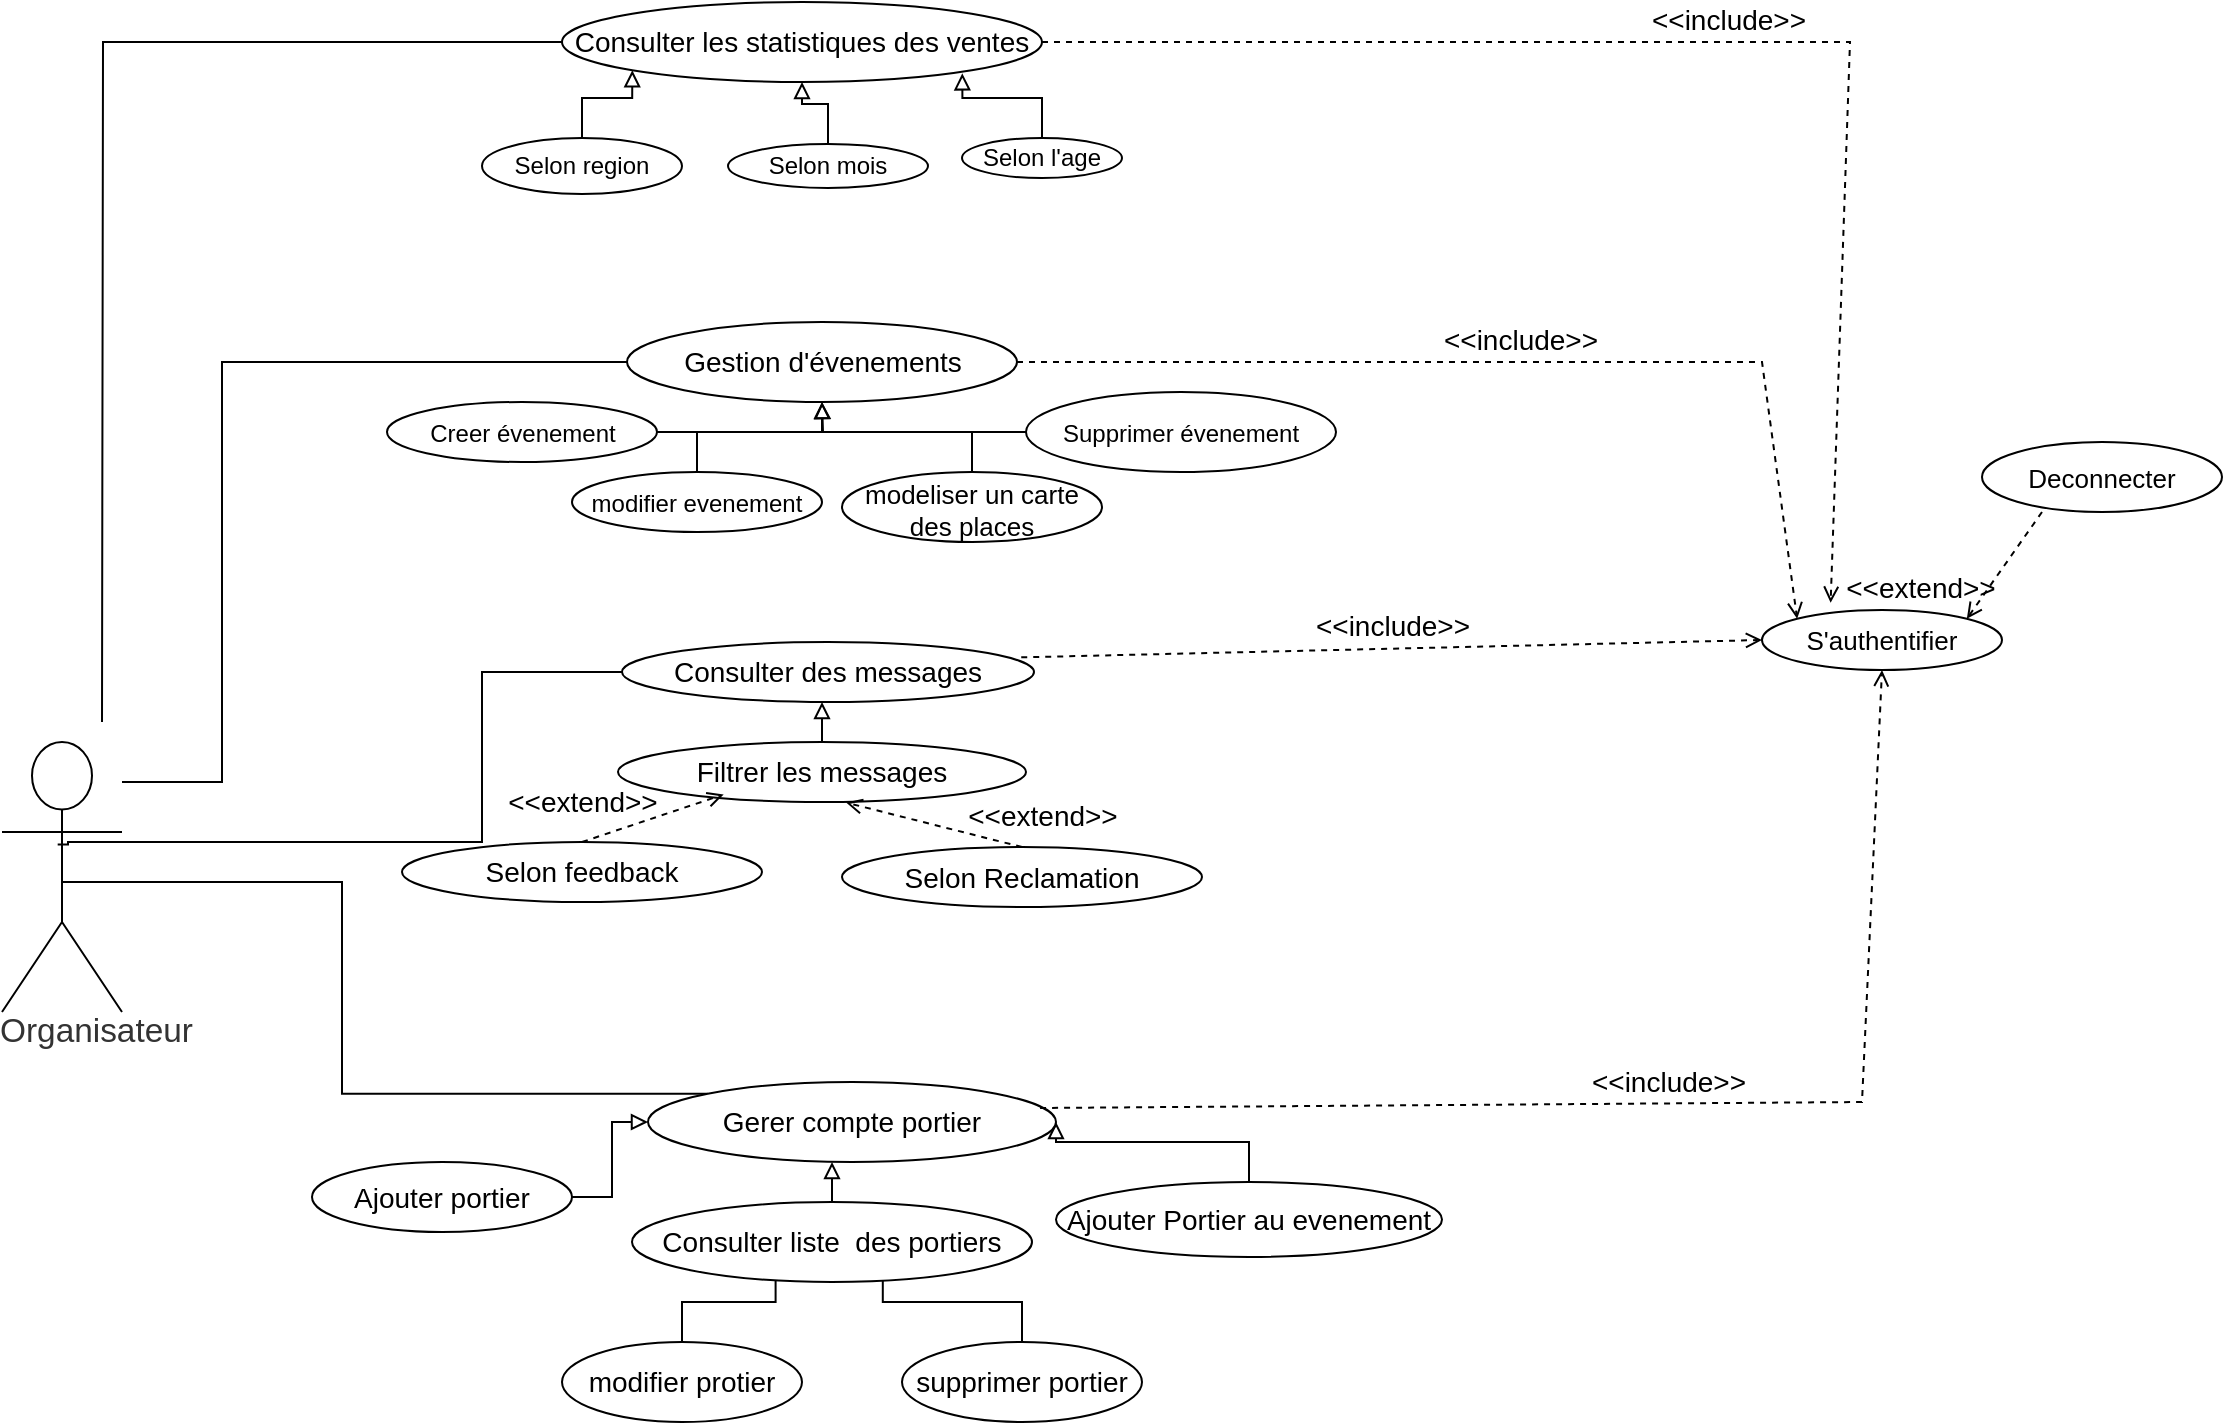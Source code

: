 <mxfile version="20.8.16" type="github">
  <diagram name="Page-1" id="tvrXYWguxjk-g5KQNEeY">
    <mxGraphModel dx="1105" dy="558" grid="1" gridSize="10" guides="1" tooltips="1" connect="1" arrows="1" fold="1" page="1" pageScale="1" pageWidth="1169" pageHeight="827" math="0" shadow="0">
      <root>
        <mxCell id="0" />
        <mxCell id="1" parent="0" />
        <mxCell id="I1212vl05lIgOYmDwrLI-3" value="&lt;div&gt;Organisateur&lt;/div&gt;&lt;div&gt;&lt;br&gt;&lt;/div&gt;" style="html=1;overflow=block;blockSpacing=1;shape=umlActor;labelPosition=center;verticalLabelPosition=bottom;verticalAlign=top;whiteSpace=nowrap;fontSize=16.7;fontColor=#333333;align=center;spacing=0;strokeColor=#000000;strokeOpacity=100;rounded=1;absoluteArcSize=1;arcSize=9;strokeWidth=1;lucidId=wAitfE4UTxwo;" parent="1" vertex="1">
          <mxGeometry x="40" y="450" width="60" height="135" as="geometry" />
        </mxCell>
        <mxCell id="6kgnM06NobJMtCzkACtN-20" style="edgeStyle=orthogonalEdgeStyle;rounded=0;orthogonalLoop=1;jettySize=auto;html=1;exitX=0;exitY=0.5;exitDx=0;exitDy=0;fontSize=14;endArrow=none;endFill=0;" parent="1" source="I1212vl05lIgOYmDwrLI-4" edge="1">
          <mxGeometry relative="1" as="geometry">
            <mxPoint x="90" y="440" as="targetPoint" />
          </mxGeometry>
        </mxCell>
        <mxCell id="I1212vl05lIgOYmDwrLI-4" value="&lt;font style=&quot;font-size: 14px;&quot;&gt;Consulter les statistiques des ventes &lt;/font&gt;" style="html=1;overflow=block;blockSpacing=1;whiteSpace=wrap;ellipse;fontSize=13;spacing=3.8;strokeColor=#000000;strokeOpacity=100;rounded=1;absoluteArcSize=1;arcSize=9;strokeWidth=1;lucidId=.BitsejxpJ_f;" parent="1" vertex="1">
          <mxGeometry x="320" y="80" width="240" height="40" as="geometry" />
        </mxCell>
        <mxCell id="I1212vl05lIgOYmDwrLI-6" value="&lt;font style=&quot;font-size: 14px;&quot;&gt;Gestion d&#39;évenements&lt;/font&gt;" style="html=1;overflow=block;blockSpacing=1;whiteSpace=wrap;ellipse;fontSize=13;spacing=3.8;strokeColor=#000000;strokeOpacity=100;rounded=1;absoluteArcSize=1;arcSize=9;strokeWidth=1;lucidId=.BitsejxpJ_f;" parent="1" vertex="1">
          <mxGeometry x="352.5" y="240" width="195" height="40" as="geometry" />
        </mxCell>
        <mxCell id="6kgnM06NobJMtCzkACtN-29" style="edgeStyle=orthogonalEdgeStyle;rounded=0;orthogonalLoop=1;jettySize=auto;html=1;exitX=1;exitY=0.5;exitDx=0;exitDy=0;fontSize=14;endArrow=none;endFill=0;" parent="1" source="I1212vl05lIgOYmDwrLI-8" edge="1">
          <mxGeometry relative="1" as="geometry">
            <Array as="points">
              <mxPoint x="450" y="295" />
            </Array>
            <mxPoint x="450" y="290" as="targetPoint" />
          </mxGeometry>
        </mxCell>
        <mxCell id="I1212vl05lIgOYmDwrLI-8" value="&lt;font style=&quot;font-size: 12px;&quot;&gt;Creer évenement&lt;/font&gt;" style="html=1;overflow=block;blockSpacing=1;whiteSpace=wrap;ellipse;fontSize=13;spacing=3.8;strokeColor=#000000;strokeOpacity=100;rounded=1;absoluteArcSize=1;arcSize=9;strokeWidth=1;lucidId=.BitsejxpJ_f;" parent="1" vertex="1">
          <mxGeometry x="232.5" y="280" width="135" height="30" as="geometry" />
        </mxCell>
        <mxCell id="6kgnM06NobJMtCzkACtN-31" style="edgeStyle=orthogonalEdgeStyle;rounded=0;orthogonalLoop=1;jettySize=auto;html=1;fontSize=14;endArrow=block;endFill=0;entryX=0.5;entryY=1;entryDx=0;entryDy=0;" parent="1" source="I1212vl05lIgOYmDwrLI-10" target="I1212vl05lIgOYmDwrLI-6" edge="1">
          <mxGeometry relative="1" as="geometry">
            <Array as="points" />
            <mxPoint x="450" y="290" as="targetPoint" />
          </mxGeometry>
        </mxCell>
        <mxCell id="I1212vl05lIgOYmDwrLI-10" value="&lt;font style=&quot;font-size: 12px;&quot;&gt;modifier evenement&lt;/font&gt;" style="html=1;overflow=block;blockSpacing=1;whiteSpace=wrap;ellipse;fontSize=13;spacing=3.8;strokeColor=#000000;strokeOpacity=100;rounded=1;absoluteArcSize=1;arcSize=9;strokeWidth=1;lucidId=.BitsejxpJ_f;" parent="1" vertex="1">
          <mxGeometry x="325" y="315" width="125" height="30" as="geometry" />
        </mxCell>
        <mxCell id="6kgnM06NobJMtCzkACtN-30" style="rounded=0;orthogonalLoop=1;jettySize=auto;html=1;fontSize=14;endArrow=none;endFill=0;" parent="1" source="I1212vl05lIgOYmDwrLI-12" edge="1">
          <mxGeometry relative="1" as="geometry">
            <mxPoint x="450" y="295" as="targetPoint" />
          </mxGeometry>
        </mxCell>
        <mxCell id="I1212vl05lIgOYmDwrLI-12" value="&lt;font style=&quot;font-size: 12px;&quot;&gt;Supprimer évenement &lt;/font&gt;" style="html=1;overflow=block;blockSpacing=1;whiteSpace=wrap;ellipse;fontSize=13;spacing=3.8;strokeColor=#000000;strokeOpacity=100;rounded=1;absoluteArcSize=1;arcSize=9;strokeWidth=1;lucidId=.BitsejxpJ_f;" parent="1" vertex="1">
          <mxGeometry x="552" y="275" width="155" height="40" as="geometry" />
        </mxCell>
        <mxCell id="6kgnM06NobJMtCzkACtN-26" style="edgeStyle=orthogonalEdgeStyle;rounded=0;orthogonalLoop=1;jettySize=auto;html=1;entryX=0.464;entryY=0.38;entryDx=0;entryDy=0;entryPerimeter=0;fontSize=14;endArrow=none;endFill=0;" parent="1" source="I1212vl05lIgOYmDwrLI-14" target="I1212vl05lIgOYmDwrLI-3" edge="1">
          <mxGeometry relative="1" as="geometry">
            <Array as="points">
              <mxPoint x="280" y="415" />
              <mxPoint x="280" y="500" />
              <mxPoint x="73" y="500" />
              <mxPoint x="73" y="501" />
            </Array>
          </mxGeometry>
        </mxCell>
        <mxCell id="I1212vl05lIgOYmDwrLI-14" value="&lt;font style=&quot;font-size: 14px;&quot;&gt;Consulter des messages  &lt;/font&gt;" style="ellipse;whiteSpace=wrap;html=1;strokeWidth=1;strokeColor=#000000;" parent="1" vertex="1">
          <mxGeometry x="350" y="400" width="206" height="30" as="geometry" />
        </mxCell>
        <mxCell id="6kgnM06NobJMtCzkACtN-33" style="edgeStyle=orthogonalEdgeStyle;rounded=0;orthogonalLoop=1;jettySize=auto;html=1;entryX=0.485;entryY=1;entryDx=0;entryDy=0;entryPerimeter=0;fontSize=14;endArrow=block;endFill=0;" parent="1" source="I1212vl05lIgOYmDwrLI-16" target="I1212vl05lIgOYmDwrLI-14" edge="1">
          <mxGeometry relative="1" as="geometry" />
        </mxCell>
        <mxCell id="I1212vl05lIgOYmDwrLI-16" value="&lt;div style=&quot;font-size: 14px;&quot;&gt;&lt;font style=&quot;font-size: 14px;&quot;&gt;Filtrer les messages &lt;br&gt;&lt;/font&gt;&lt;/div&gt;" style="ellipse;whiteSpace=wrap;html=1;strokeWidth=1;strokeColor=#000000;" parent="1" vertex="1">
          <mxGeometry x="348" y="450" width="204" height="30" as="geometry" />
        </mxCell>
        <mxCell id="6kgnM06NobJMtCzkACtN-17" style="edgeStyle=orthogonalEdgeStyle;rounded=0;orthogonalLoop=1;jettySize=auto;html=1;entryX=1;entryY=0.5;entryDx=0;entryDy=0;fontSize=14;endArrow=block;endFill=0;" parent="1" source="I1212vl05lIgOYmDwrLI-17" target="6kgnM06NobJMtCzkACtN-10" edge="1">
          <mxGeometry relative="1" as="geometry">
            <Array as="points">
              <mxPoint x="664" y="650" />
              <mxPoint x="567" y="650" />
            </Array>
          </mxGeometry>
        </mxCell>
        <mxCell id="I1212vl05lIgOYmDwrLI-17" value="&lt;div&gt;&lt;font style=&quot;font-size: 14px;&quot;&gt;Ajouter Portier au evenement&lt;/font&gt;&lt;/div&gt;" style="ellipse;whiteSpace=wrap;html=1;strokeWidth=1;strokeColor=#000000;" parent="1" vertex="1">
          <mxGeometry x="567" y="670" width="193" height="37.5" as="geometry" />
        </mxCell>
        <mxCell id="I1212vl05lIgOYmDwrLI-18" value="S&#39;authentifier" style="html=1;overflow=block;blockSpacing=1;whiteSpace=wrap;ellipse;fontSize=13;spacing=3.8;strokeColor=#000000;strokeOpacity=100;rounded=1;absoluteArcSize=1;arcSize=9;strokeWidth=1;lucidId=XvitAHHM73nt;" parent="1" vertex="1">
          <mxGeometry x="920" y="384" width="120" height="30" as="geometry" />
        </mxCell>
        <mxCell id="I1212vl05lIgOYmDwrLI-19" value="Deconnecter" style="html=1;overflow=block;blockSpacing=1;whiteSpace=wrap;ellipse;fontSize=13;spacing=3.8;strokeColor=#000000;strokeOpacity=100;rounded=1;absoluteArcSize=1;arcSize=9;strokeWidth=1;lucidId=XvitmW9DInrr;" parent="1" vertex="1">
          <mxGeometry x="1030" y="300" width="120" height="35" as="geometry" />
        </mxCell>
        <mxCell id="I1212vl05lIgOYmDwrLI-31" value="&amp;lt;&amp;lt;extend&amp;gt;&amp;gt;" style="html=1;verticalAlign=bottom;labelBackgroundColor=none;endArrow=open;endFill=0;dashed=1;rounded=0;fontSize=14;entryX=1;entryY=0;entryDx=0;entryDy=0;exitX=0.25;exitY=1;exitDx=0;exitDy=0;exitPerimeter=0;strokeWidth=1;strokeColor=#000000;" parent="1" source="I1212vl05lIgOYmDwrLI-19" target="I1212vl05lIgOYmDwrLI-18" edge="1">
          <mxGeometry x="1" y="-23" width="160" relative="1" as="geometry">
            <mxPoint x="1370" y="530" as="sourcePoint" />
            <mxPoint x="1530" y="530" as="targetPoint" />
            <mxPoint x="-4" y="9" as="offset" />
          </mxGeometry>
        </mxCell>
        <mxCell id="I1212vl05lIgOYmDwrLI-32" value="&lt;div style=&quot;font-size: 14px;&quot;&gt;&lt;font style=&quot;font-size: 14px;&quot;&gt;Selon feedback&lt;br&gt;&lt;/font&gt;&lt;/div&gt;" style="ellipse;whiteSpace=wrap;html=1;strokeWidth=1;strokeColor=#000000;" parent="1" vertex="1">
          <mxGeometry x="240" y="500" width="180" height="30" as="geometry" />
        </mxCell>
        <mxCell id="I1212vl05lIgOYmDwrLI-33" value="&lt;div style=&quot;font-size: 14px;&quot;&gt;&lt;font style=&quot;font-size: 14px;&quot;&gt;Selon Reclamation&lt;br&gt;&lt;/font&gt;&lt;/div&gt;" style="ellipse;whiteSpace=wrap;html=1;strokeWidth=1;strokeColor=#000000;" parent="1" vertex="1">
          <mxGeometry x="460" y="502.5" width="180" height="30" as="geometry" />
        </mxCell>
        <mxCell id="I1212vl05lIgOYmDwrLI-41" value="&amp;lt;&amp;lt;extend&amp;gt;&amp;gt;" style="html=1;verticalAlign=bottom;labelBackgroundColor=none;endArrow=open;endFill=0;dashed=1;rounded=0;fontSize=14;entryX=0.259;entryY=0.875;entryDx=0;entryDy=0;exitX=0.5;exitY=0;exitDx=0;exitDy=0;strokeWidth=1;strokeColor=#000000;entryPerimeter=0;" parent="1" source="I1212vl05lIgOYmDwrLI-32" target="I1212vl05lIgOYmDwrLI-16" edge="1">
          <mxGeometry x="-0.915" y="9" width="160" relative="1" as="geometry">
            <mxPoint x="272.322" y="192.43" as="sourcePoint" />
            <mxPoint x="420.568" y="149.192" as="targetPoint" />
            <Array as="points" />
            <mxPoint as="offset" />
          </mxGeometry>
        </mxCell>
        <mxCell id="I1212vl05lIgOYmDwrLI-42" value="&amp;lt;&amp;lt;extend&amp;gt;&amp;gt;" style="html=1;verticalAlign=bottom;labelBackgroundColor=none;endArrow=open;endFill=0;dashed=1;rounded=0;fontSize=14;exitX=0.5;exitY=0;exitDx=0;exitDy=0;strokeWidth=1;strokeColor=#000000;entryX=0.559;entryY=1.01;entryDx=0;entryDy=0;entryPerimeter=0;" parent="1" source="I1212vl05lIgOYmDwrLI-33" target="I1212vl05lIgOYmDwrLI-16" edge="1">
          <mxGeometry x="-1" y="-11" width="160" relative="1" as="geometry">
            <mxPoint x="328" y="603.75" as="sourcePoint" />
            <mxPoint x="463" y="543.75" as="targetPoint" />
            <Array as="points" />
            <mxPoint x="7" y="6" as="offset" />
          </mxGeometry>
        </mxCell>
        <mxCell id="6kgnM06NobJMtCzkACtN-41" style="edgeStyle=orthogonalEdgeStyle;rounded=0;orthogonalLoop=1;jettySize=auto;html=1;entryX=0.834;entryY=0.892;entryDx=0;entryDy=0;entryPerimeter=0;fontSize=14;endArrow=block;endFill=0;" parent="1" source="6kgnM06NobJMtCzkACtN-1" target="I1212vl05lIgOYmDwrLI-4" edge="1">
          <mxGeometry relative="1" as="geometry" />
        </mxCell>
        <mxCell id="6kgnM06NobJMtCzkACtN-1" value="&lt;font style=&quot;font-size: 12px;&quot;&gt;Selon l&#39;age&lt;/font&gt;" style="ellipse;whiteSpace=wrap;html=1;" parent="1" vertex="1">
          <mxGeometry x="520" y="148" width="80" height="20" as="geometry" />
        </mxCell>
        <mxCell id="6kgnM06NobJMtCzkACtN-39" style="edgeStyle=orthogonalEdgeStyle;rounded=0;orthogonalLoop=1;jettySize=auto;html=1;exitX=0.5;exitY=0;exitDx=0;exitDy=0;fontSize=14;endArrow=block;endFill=0;" parent="1" source="6kgnM06NobJMtCzkACtN-2" target="I1212vl05lIgOYmDwrLI-4" edge="1">
          <mxGeometry relative="1" as="geometry" />
        </mxCell>
        <mxCell id="6kgnM06NobJMtCzkACtN-2" value="&lt;div&gt;&lt;font style=&quot;font-size: 12px;&quot;&gt;Selon &lt;font style=&quot;font-size: 12px;&quot;&gt;mois&lt;/font&gt;&lt;/font&gt;&lt;/div&gt;" style="ellipse;whiteSpace=wrap;html=1;" parent="1" vertex="1">
          <mxGeometry x="403" y="151" width="100" height="22" as="geometry" />
        </mxCell>
        <mxCell id="6kgnM06NobJMtCzkACtN-38" style="edgeStyle=orthogonalEdgeStyle;rounded=0;orthogonalLoop=1;jettySize=auto;html=1;entryX=0;entryY=1;entryDx=0;entryDy=0;fontSize=14;endArrow=block;endFill=0;" parent="1" source="6kgnM06NobJMtCzkACtN-3" target="I1212vl05lIgOYmDwrLI-4" edge="1">
          <mxGeometry relative="1" as="geometry" />
        </mxCell>
        <mxCell id="6kgnM06NobJMtCzkACtN-3" value="&lt;font style=&quot;font-size: 12px;&quot;&gt;Selon region&lt;/font&gt;" style="ellipse;whiteSpace=wrap;html=1;" parent="1" vertex="1">
          <mxGeometry x="280" y="148" width="100" height="28" as="geometry" />
        </mxCell>
        <mxCell id="6kgnM06NobJMtCzkACtN-27" style="edgeStyle=orthogonalEdgeStyle;rounded=0;orthogonalLoop=1;jettySize=auto;html=1;exitX=0;exitY=0;exitDx=0;exitDy=0;entryX=0.5;entryY=0.5;entryDx=0;entryDy=0;entryPerimeter=0;fontSize=14;endArrow=none;endFill=0;" parent="1" source="6kgnM06NobJMtCzkACtN-10" target="I1212vl05lIgOYmDwrLI-3" edge="1">
          <mxGeometry relative="1" as="geometry">
            <Array as="points">
              <mxPoint x="210" y="626" />
              <mxPoint x="210" y="520" />
              <mxPoint x="70" y="520" />
            </Array>
          </mxGeometry>
        </mxCell>
        <mxCell id="6kgnM06NobJMtCzkACtN-10" value="&lt;font style=&quot;font-size: 14px;&quot;&gt;Gerer compte portier&lt;/font&gt;" style="ellipse;whiteSpace=wrap;html=1;strokeWidth=1;strokeColor=#000000;" parent="1" vertex="1">
          <mxGeometry x="363" y="620" width="204" height="40" as="geometry" />
        </mxCell>
        <mxCell id="6kgnM06NobJMtCzkACtN-16" style="edgeStyle=orthogonalEdgeStyle;rounded=0;orthogonalLoop=1;jettySize=auto;html=1;fontSize=14;endArrow=block;endFill=0;" parent="1" source="6kgnM06NobJMtCzkACtN-11" target="6kgnM06NobJMtCzkACtN-10" edge="1">
          <mxGeometry relative="1" as="geometry" />
        </mxCell>
        <mxCell id="6kgnM06NobJMtCzkACtN-11" value="Ajouter portier" style="ellipse;whiteSpace=wrap;html=1;fontSize=14;" parent="1" vertex="1">
          <mxGeometry x="195" y="660" width="130" height="35" as="geometry" />
        </mxCell>
        <mxCell id="6kgnM06NobJMtCzkACtN-18" style="edgeStyle=orthogonalEdgeStyle;rounded=0;orthogonalLoop=1;jettySize=auto;html=1;entryX=0.359;entryY=0.961;entryDx=0;entryDy=0;entryPerimeter=0;fontSize=14;endArrow=none;endFill=0;" parent="1" source="6kgnM06NobJMtCzkACtN-12" target="6kgnM06NobJMtCzkACtN-14" edge="1">
          <mxGeometry relative="1" as="geometry" />
        </mxCell>
        <mxCell id="6kgnM06NobJMtCzkACtN-12" value="modifier protier" style="ellipse;whiteSpace=wrap;html=1;fontSize=14;" parent="1" vertex="1">
          <mxGeometry x="320" y="750" width="120" height="40" as="geometry" />
        </mxCell>
        <mxCell id="6kgnM06NobJMtCzkACtN-19" style="edgeStyle=orthogonalEdgeStyle;rounded=0;orthogonalLoop=1;jettySize=auto;html=1;entryX=0.627;entryY=0.975;entryDx=0;entryDy=0;entryPerimeter=0;fontSize=14;endArrow=none;endFill=0;" parent="1" source="6kgnM06NobJMtCzkACtN-13" target="6kgnM06NobJMtCzkACtN-14" edge="1">
          <mxGeometry relative="1" as="geometry" />
        </mxCell>
        <mxCell id="6kgnM06NobJMtCzkACtN-13" value="supprimer portier" style="ellipse;whiteSpace=wrap;html=1;fontSize=14;" parent="1" vertex="1">
          <mxGeometry x="490" y="750" width="120" height="40" as="geometry" />
        </mxCell>
        <mxCell id="6kgnM06NobJMtCzkACtN-15" style="edgeStyle=orthogonalEdgeStyle;rounded=0;orthogonalLoop=1;jettySize=auto;html=1;exitX=0.5;exitY=0;exitDx=0;exitDy=0;fontSize=14;endArrow=block;endFill=0;" parent="1" source="6kgnM06NobJMtCzkACtN-14" edge="1">
          <mxGeometry relative="1" as="geometry">
            <mxPoint x="455" y="660" as="targetPoint" />
          </mxGeometry>
        </mxCell>
        <mxCell id="6kgnM06NobJMtCzkACtN-14" value="Consulter liste&amp;nbsp; des portiers" style="ellipse;whiteSpace=wrap;html=1;fontSize=14;" parent="1" vertex="1">
          <mxGeometry x="355" y="680" width="200" height="40" as="geometry" />
        </mxCell>
        <mxCell id="6kgnM06NobJMtCzkACtN-23" style="edgeStyle=orthogonalEdgeStyle;rounded=0;orthogonalLoop=1;jettySize=auto;html=1;fontSize=14;endArrow=none;endFill=0;" parent="1" source="I1212vl05lIgOYmDwrLI-6" target="I1212vl05lIgOYmDwrLI-3" edge="1">
          <mxGeometry relative="1" as="geometry">
            <mxPoint x="100" y="518" as="targetPoint" />
            <mxPoint x="352.5" y="260.0" as="sourcePoint" />
            <Array as="points">
              <mxPoint x="150" y="260" />
              <mxPoint x="150" y="470" />
            </Array>
          </mxGeometry>
        </mxCell>
        <mxCell id="6kgnM06NobJMtCzkACtN-34" value="&amp;lt;&amp;lt;include&amp;gt;&amp;gt;" style="html=1;verticalAlign=bottom;labelBackgroundColor=none;endArrow=open;endFill=0;dashed=1;rounded=0;fontSize=14;exitX=1;exitY=0.5;exitDx=0;exitDy=0;entryX=0.286;entryY=-0.122;entryDx=0;entryDy=0;entryPerimeter=0;" parent="1" source="I1212vl05lIgOYmDwrLI-4" target="I1212vl05lIgOYmDwrLI-18" edge="1">
          <mxGeometry width="160" relative="1" as="geometry">
            <mxPoint x="410" y="320" as="sourcePoint" />
            <mxPoint x="570" y="320" as="targetPoint" />
            <Array as="points">
              <mxPoint x="964" y="100" />
            </Array>
          </mxGeometry>
        </mxCell>
        <mxCell id="6kgnM06NobJMtCzkACtN-35" value="&amp;lt;&amp;lt;include&amp;gt;&amp;gt;" style="html=1;verticalAlign=bottom;labelBackgroundColor=none;endArrow=open;endFill=0;dashed=1;rounded=0;fontSize=14;exitX=1;exitY=0.5;exitDx=0;exitDy=0;entryX=0;entryY=0;entryDx=0;entryDy=0;" parent="1" source="I1212vl05lIgOYmDwrLI-6" target="I1212vl05lIgOYmDwrLI-18" edge="1">
          <mxGeometry width="160" relative="1" as="geometry">
            <mxPoint x="410" y="320" as="sourcePoint" />
            <mxPoint x="570" y="320" as="targetPoint" />
            <Array as="points">
              <mxPoint x="920" y="260" />
            </Array>
          </mxGeometry>
        </mxCell>
        <mxCell id="6kgnM06NobJMtCzkACtN-36" value="&amp;lt;&amp;lt;include&amp;gt;&amp;gt;" style="html=1;verticalAlign=bottom;labelBackgroundColor=none;endArrow=open;endFill=0;dashed=1;rounded=0;fontSize=14;entryX=0;entryY=0.5;entryDx=0;entryDy=0;exitX=0.969;exitY=0.256;exitDx=0;exitDy=0;exitPerimeter=0;" parent="1" source="I1212vl05lIgOYmDwrLI-14" target="I1212vl05lIgOYmDwrLI-18" edge="1">
          <mxGeometry width="160" relative="1" as="geometry">
            <mxPoint x="410" y="400" as="sourcePoint" />
            <mxPoint x="570" y="400" as="targetPoint" />
          </mxGeometry>
        </mxCell>
        <mxCell id="6kgnM06NobJMtCzkACtN-37" value="&amp;lt;&amp;lt;include&amp;gt;&amp;gt;" style="html=1;verticalAlign=bottom;labelBackgroundColor=none;endArrow=open;endFill=0;dashed=1;rounded=0;fontSize=14;entryX=0.5;entryY=1;entryDx=0;entryDy=0;exitX=0.961;exitY=0.325;exitDx=0;exitDy=0;exitPerimeter=0;" parent="1" source="6kgnM06NobJMtCzkACtN-10" target="I1212vl05lIgOYmDwrLI-18" edge="1">
          <mxGeometry width="160" relative="1" as="geometry">
            <mxPoint x="410" y="520" as="sourcePoint" />
            <mxPoint x="570" y="520" as="targetPoint" />
            <Array as="points">
              <mxPoint x="970" y="630" />
            </Array>
          </mxGeometry>
        </mxCell>
        <mxCell id="NXl6PDYvhRcdq7Tgv2Dt-2" style="edgeStyle=orthogonalEdgeStyle;rounded=0;orthogonalLoop=1;jettySize=auto;html=1;exitX=0.5;exitY=0;exitDx=0;exitDy=0;endArrow=block;endFill=0;" edge="1" parent="1" source="NXl6PDYvhRcdq7Tgv2Dt-1">
          <mxGeometry relative="1" as="geometry">
            <mxPoint x="450" y="280" as="targetPoint" />
          </mxGeometry>
        </mxCell>
        <mxCell id="NXl6PDYvhRcdq7Tgv2Dt-1" value="modeliser un carte des places" style="html=1;overflow=block;blockSpacing=1;whiteSpace=wrap;ellipse;fontSize=13;spacing=3.8;strokeColor=#000000;strokeOpacity=100;rounded=1;absoluteArcSize=1;arcSize=9;strokeWidth=1;lucidId=.BitsejxpJ_f;" vertex="1" parent="1">
          <mxGeometry x="460" y="315" width="130" height="35" as="geometry" />
        </mxCell>
      </root>
    </mxGraphModel>
  </diagram>
</mxfile>
